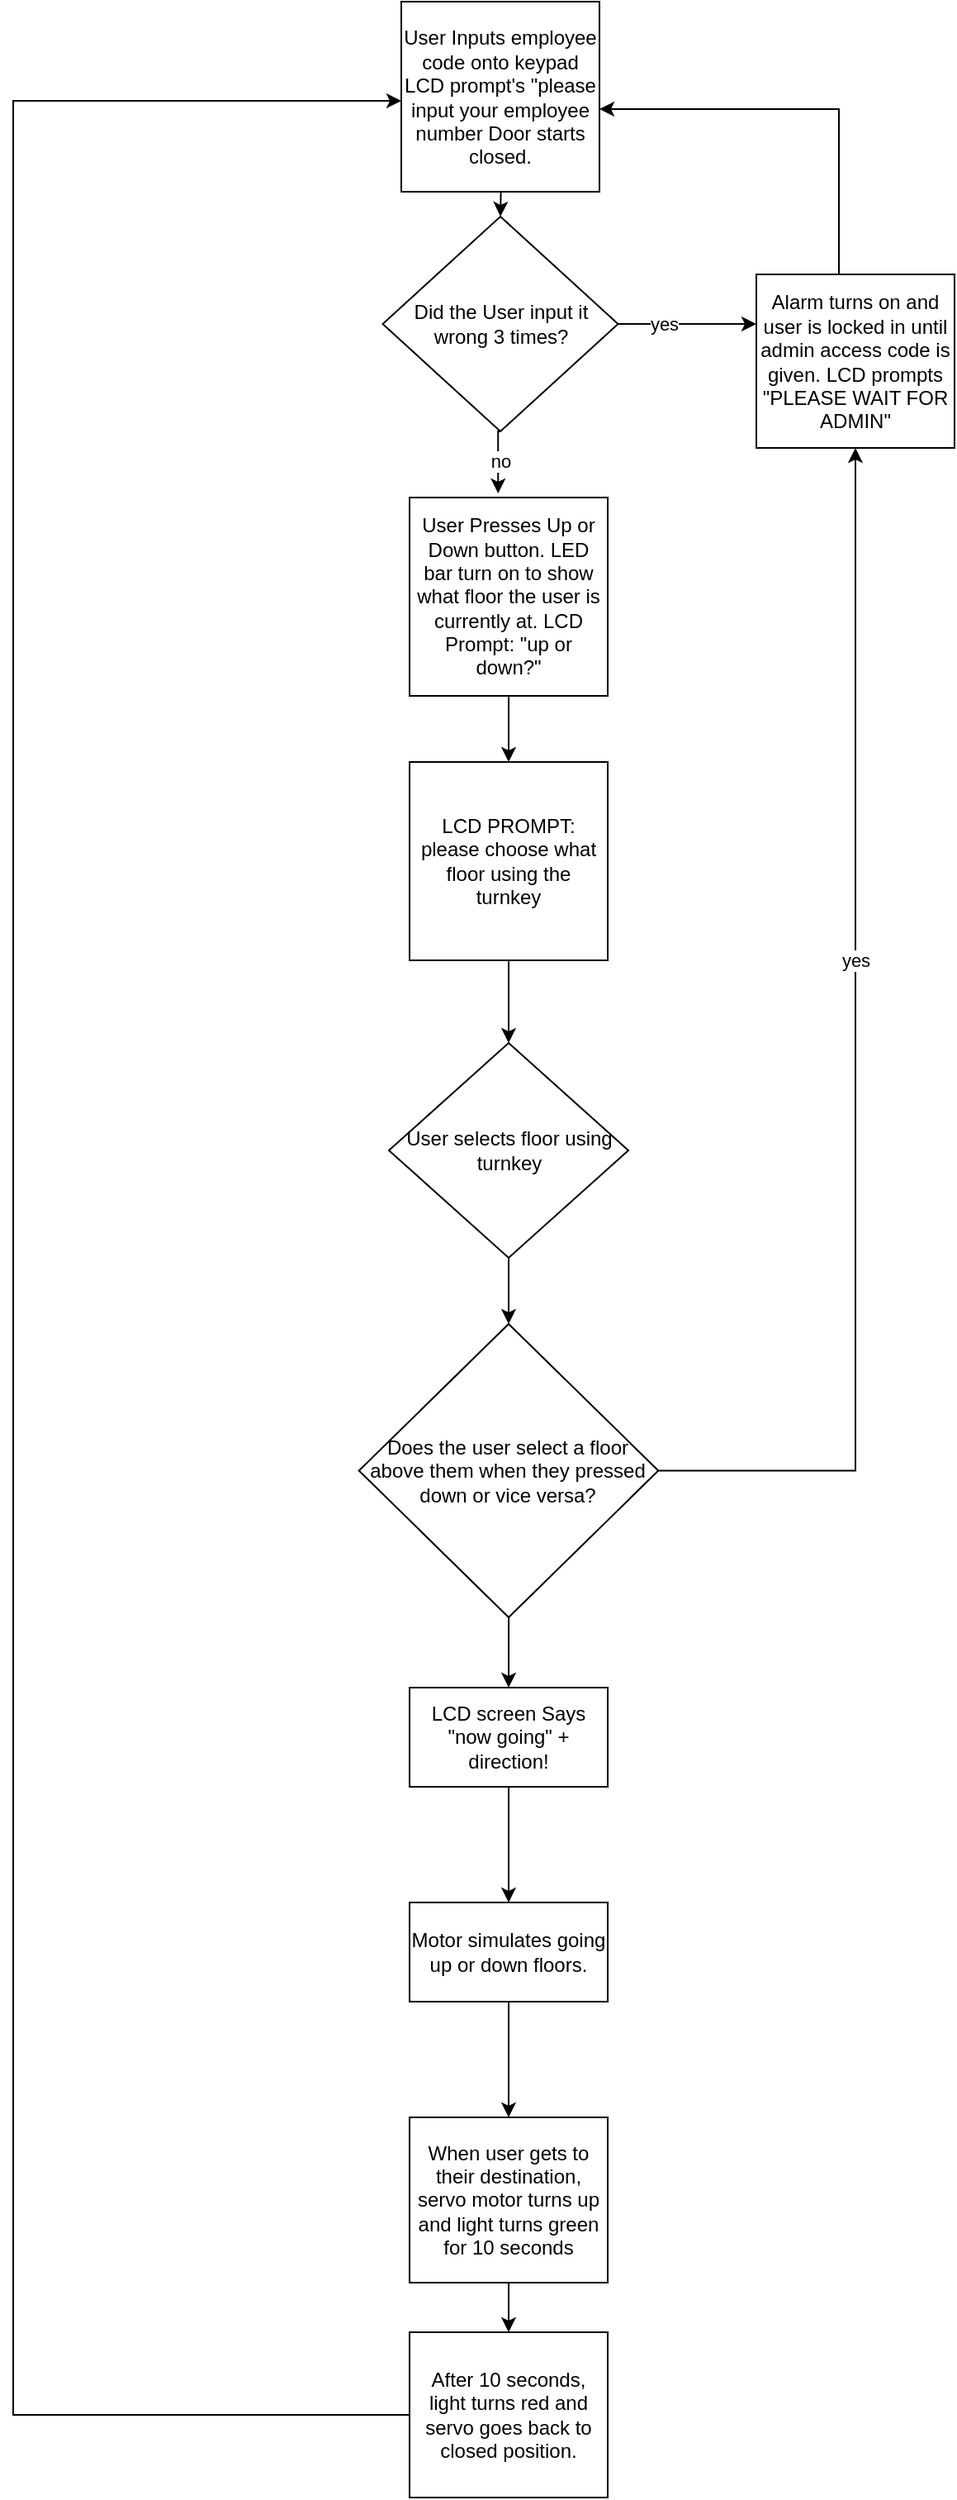 <mxfile version="26.2.13">
  <diagram name="Page-1" id="RYwiJerEr7neYNAR1BZN">
    <mxGraphModel dx="1108" dy="1656" grid="1" gridSize="10" guides="1" tooltips="1" connect="1" arrows="1" fold="1" page="1" pageScale="1" pageWidth="850" pageHeight="1100" math="0" shadow="0">
      <root>
        <mxCell id="0" />
        <mxCell id="1" parent="0" />
        <mxCell id="fW85EFeijCsHItw4bJKT-2" style="edgeStyle=orthogonalEdgeStyle;rounded=0;orthogonalLoop=1;jettySize=auto;html=1;entryX=0.5;entryY=0;entryDx=0;entryDy=0;" edge="1" parent="1" source="fW85EFeijCsHItw4bJKT-1">
          <mxGeometry relative="1" as="geometry">
            <mxPoint x="490" y="350" as="targetPoint" />
            <Array as="points">
              <mxPoint x="490" y="340" />
              <mxPoint x="490" y="340" />
            </Array>
          </mxGeometry>
        </mxCell>
        <mxCell id="fW85EFeijCsHItw4bJKT-26" value="" style="edgeStyle=orthogonalEdgeStyle;rounded=0;orthogonalLoop=1;jettySize=auto;html=1;" edge="1" parent="1" source="fW85EFeijCsHItw4bJKT-1" target="fW85EFeijCsHItw4bJKT-25">
          <mxGeometry relative="1" as="geometry" />
        </mxCell>
        <mxCell id="fW85EFeijCsHItw4bJKT-1" value="&lt;div&gt;User Presses Up or Down button. LED bar turn on to show what floor the user is currently at. LCD Prompt: &quot;up or down?&quot;&lt;/div&gt;" style="rounded=0;whiteSpace=wrap;html=1;" vertex="1" parent="1">
          <mxGeometry x="430" y="270" width="120" height="120" as="geometry" />
        </mxCell>
        <mxCell id="fW85EFeijCsHItw4bJKT-10" style="edgeStyle=orthogonalEdgeStyle;rounded=0;orthogonalLoop=1;jettySize=auto;html=1;entryX=0.5;entryY=0;entryDx=0;entryDy=0;" edge="1" parent="1" target="fW85EFeijCsHItw4bJKT-7">
          <mxGeometry relative="1" as="geometry">
            <mxPoint x="485" y="50.0" as="sourcePoint" />
          </mxGeometry>
        </mxCell>
        <mxCell id="fW85EFeijCsHItw4bJKT-12" style="edgeStyle=orthogonalEdgeStyle;rounded=0;orthogonalLoop=1;jettySize=auto;html=1;" edge="1" parent="1" source="fW85EFeijCsHItw4bJKT-7">
          <mxGeometry relative="1" as="geometry">
            <mxPoint x="640" y="165" as="targetPoint" />
          </mxGeometry>
        </mxCell>
        <mxCell id="fW85EFeijCsHItw4bJKT-14" value="yes" style="edgeLabel;html=1;align=center;verticalAlign=middle;resizable=0;points=[];" vertex="1" connectable="0" parent="fW85EFeijCsHItw4bJKT-12">
          <mxGeometry x="-0.351" relative="1" as="geometry">
            <mxPoint as="offset" />
          </mxGeometry>
        </mxCell>
        <mxCell id="fW85EFeijCsHItw4bJKT-7" value="Did the User input it wrong 3 times?" style="rhombus;whiteSpace=wrap;html=1;" vertex="1" parent="1">
          <mxGeometry x="413.75" y="100" width="142.5" height="130" as="geometry" />
        </mxCell>
        <mxCell id="fW85EFeijCsHItw4bJKT-20" style="edgeStyle=orthogonalEdgeStyle;rounded=0;orthogonalLoop=1;jettySize=auto;html=1;entryX=1;entryY=0.5;entryDx=0;entryDy=0;" edge="1" parent="1" source="fW85EFeijCsHItw4bJKT-13">
          <mxGeometry relative="1" as="geometry">
            <mxPoint x="545" y="35.0" as="targetPoint" />
            <Array as="points">
              <mxPoint x="690" y="35" />
            </Array>
          </mxGeometry>
        </mxCell>
        <mxCell id="fW85EFeijCsHItw4bJKT-13" value="Alarm turns on and user is locked in until admin access code is given. LCD prompts &quot;PLEASE WAIT FOR ADMIN&quot;" style="rounded=0;whiteSpace=wrap;html=1;" vertex="1" parent="1">
          <mxGeometry x="640" y="135" width="120" height="105" as="geometry" />
        </mxCell>
        <mxCell id="fW85EFeijCsHItw4bJKT-16" style="edgeStyle=orthogonalEdgeStyle;rounded=0;orthogonalLoop=1;jettySize=auto;html=1;exitX=0.5;exitY=1;exitDx=0;exitDy=0;entryX=0.447;entryY=-0.021;entryDx=0;entryDy=0;entryPerimeter=0;" edge="1" parent="1" source="fW85EFeijCsHItw4bJKT-7" target="fW85EFeijCsHItw4bJKT-1">
          <mxGeometry relative="1" as="geometry" />
        </mxCell>
        <mxCell id="fW85EFeijCsHItw4bJKT-17" value="no" style="edgeLabel;html=1;align=center;verticalAlign=middle;resizable=0;points=[];" vertex="1" connectable="0" parent="fW85EFeijCsHItw4bJKT-16">
          <mxGeometry x="-0.032" y="1" relative="1" as="geometry">
            <mxPoint as="offset" />
          </mxGeometry>
        </mxCell>
        <mxCell id="fW85EFeijCsHItw4bJKT-22" value="User Inputs employee code onto keypad LCD prompt&#39;s &quot;please input your employee number Door starts closed." style="rounded=0;whiteSpace=wrap;html=1;" vertex="1" parent="1">
          <mxGeometry x="425" y="-30" width="120" height="115" as="geometry" />
        </mxCell>
        <mxCell id="fW85EFeijCsHItw4bJKT-31" style="edgeStyle=orthogonalEdgeStyle;rounded=0;orthogonalLoop=1;jettySize=auto;html=1;entryX=0.5;entryY=0;entryDx=0;entryDy=0;" edge="1" parent="1" source="fW85EFeijCsHItw4bJKT-25" target="fW85EFeijCsHItw4bJKT-27">
          <mxGeometry relative="1" as="geometry" />
        </mxCell>
        <mxCell id="fW85EFeijCsHItw4bJKT-25" value="LCD PROMPT: please choose what floor using the turnkey" style="rounded=0;whiteSpace=wrap;html=1;" vertex="1" parent="1">
          <mxGeometry x="430" y="430" width="120" height="120" as="geometry" />
        </mxCell>
        <mxCell id="fW85EFeijCsHItw4bJKT-34" style="edgeStyle=orthogonalEdgeStyle;rounded=0;orthogonalLoop=1;jettySize=auto;html=1;entryX=0;entryY=0.5;entryDx=0;entryDy=0;" edge="1" parent="1" source="fW85EFeijCsHItw4bJKT-27" target="fW85EFeijCsHItw4bJKT-33">
          <mxGeometry relative="1" as="geometry" />
        </mxCell>
        <mxCell id="fW85EFeijCsHItw4bJKT-27" value="User selects floor using turnkey" style="rhombus;whiteSpace=wrap;html=1;" vertex="1" parent="1">
          <mxGeometry x="417.5" y="600" width="145" height="130" as="geometry" />
        </mxCell>
        <mxCell id="fW85EFeijCsHItw4bJKT-35" style="edgeStyle=orthogonalEdgeStyle;rounded=0;orthogonalLoop=1;jettySize=auto;html=1;entryX=0.5;entryY=1;entryDx=0;entryDy=0;" edge="1" parent="1" source="fW85EFeijCsHItw4bJKT-33" target="fW85EFeijCsHItw4bJKT-13">
          <mxGeometry relative="1" as="geometry" />
        </mxCell>
        <mxCell id="fW85EFeijCsHItw4bJKT-36" value="yes" style="edgeLabel;html=1;align=center;verticalAlign=middle;resizable=0;points=[];" vertex="1" connectable="0" parent="fW85EFeijCsHItw4bJKT-35">
          <mxGeometry x="0.16" relative="1" as="geometry">
            <mxPoint as="offset" />
          </mxGeometry>
        </mxCell>
        <mxCell id="fW85EFeijCsHItw4bJKT-38" style="edgeStyle=orthogonalEdgeStyle;rounded=0;orthogonalLoop=1;jettySize=auto;html=1;entryX=0.5;entryY=0;entryDx=0;entryDy=0;" edge="1" parent="1" source="fW85EFeijCsHItw4bJKT-33" target="fW85EFeijCsHItw4bJKT-37">
          <mxGeometry relative="1" as="geometry" />
        </mxCell>
        <mxCell id="fW85EFeijCsHItw4bJKT-33" value="Does the user select a floor above them when they pressed down or vice versa?" style="rhombus;whiteSpace=wrap;html=1;direction=south;" vertex="1" parent="1">
          <mxGeometry x="399.37" y="770" width="181.25" height="177.5" as="geometry" />
        </mxCell>
        <mxCell id="fW85EFeijCsHItw4bJKT-40" style="edgeStyle=orthogonalEdgeStyle;rounded=0;orthogonalLoop=1;jettySize=auto;html=1;entryX=0.5;entryY=0;entryDx=0;entryDy=0;" edge="1" parent="1" source="fW85EFeijCsHItw4bJKT-37" target="fW85EFeijCsHItw4bJKT-39">
          <mxGeometry relative="1" as="geometry" />
        </mxCell>
        <mxCell id="fW85EFeijCsHItw4bJKT-37" value="LCD screen Says &quot;now going&quot; + direction!" style="rounded=0;whiteSpace=wrap;html=1;" vertex="1" parent="1">
          <mxGeometry x="430" y="990" width="120" height="60" as="geometry" />
        </mxCell>
        <mxCell id="fW85EFeijCsHItw4bJKT-42" style="edgeStyle=orthogonalEdgeStyle;rounded=0;orthogonalLoop=1;jettySize=auto;html=1;entryX=0.5;entryY=0;entryDx=0;entryDy=0;" edge="1" parent="1" source="fW85EFeijCsHItw4bJKT-39" target="fW85EFeijCsHItw4bJKT-41">
          <mxGeometry relative="1" as="geometry" />
        </mxCell>
        <mxCell id="fW85EFeijCsHItw4bJKT-39" value="Motor simulates going up or down floors." style="rounded=0;whiteSpace=wrap;html=1;" vertex="1" parent="1">
          <mxGeometry x="430" y="1120" width="120" height="60" as="geometry" />
        </mxCell>
        <mxCell id="fW85EFeijCsHItw4bJKT-45" style="edgeStyle=orthogonalEdgeStyle;rounded=0;orthogonalLoop=1;jettySize=auto;html=1;" edge="1" parent="1" source="fW85EFeijCsHItw4bJKT-41" target="fW85EFeijCsHItw4bJKT-44">
          <mxGeometry relative="1" as="geometry" />
        </mxCell>
        <mxCell id="fW85EFeijCsHItw4bJKT-41" value="When user gets to their destination, servo motor turns up and light turns green for 10 seconds" style="rounded=0;whiteSpace=wrap;html=1;" vertex="1" parent="1">
          <mxGeometry x="429.99" y="1250" width="120" height="100" as="geometry" />
        </mxCell>
        <mxCell id="fW85EFeijCsHItw4bJKT-44" value="After 10 seconds, light turns red and servo goes back to closed position. " style="rounded=0;whiteSpace=wrap;html=1;" vertex="1" parent="1">
          <mxGeometry x="429.99" y="1380" width="120" height="100" as="geometry" />
        </mxCell>
        <mxCell id="fW85EFeijCsHItw4bJKT-50" style="edgeStyle=orthogonalEdgeStyle;rounded=0;orthogonalLoop=1;jettySize=auto;html=1;entryX=0;entryY=0.435;entryDx=0;entryDy=0;entryPerimeter=0;exitX=0;exitY=0.5;exitDx=0;exitDy=0;" edge="1" parent="1" source="fW85EFeijCsHItw4bJKT-44">
          <mxGeometry relative="1" as="geometry">
            <mxPoint x="425" y="1430" as="sourcePoint" />
            <mxPoint x="424.99" y="30.025" as="targetPoint" />
            <Array as="points">
              <mxPoint x="190" y="1430" />
              <mxPoint x="190" y="30" />
            </Array>
          </mxGeometry>
        </mxCell>
      </root>
    </mxGraphModel>
  </diagram>
</mxfile>
